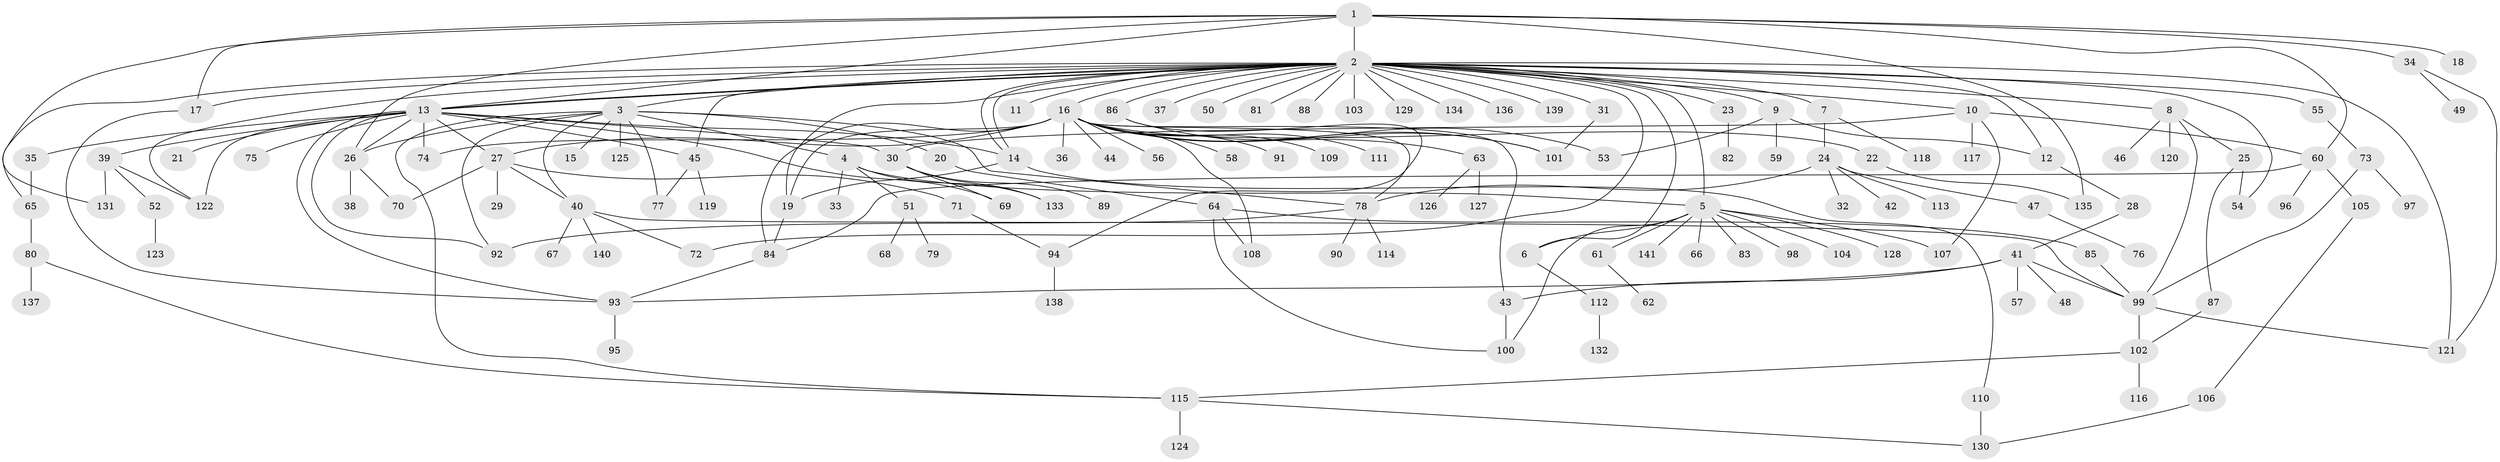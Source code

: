 // coarse degree distribution, {10: 0.014285714285714285, 27: 0.014285714285714285, 8: 0.02857142857142857, 5: 0.04285714285714286, 11: 0.02857142857142857, 3: 0.05714285714285714, 4: 0.05714285714285714, 14: 0.014285714285714285, 6: 0.02857142857142857, 19: 0.014285714285714285, 1: 0.4857142857142857, 2: 0.2, 7: 0.014285714285714285}
// Generated by graph-tools (version 1.1) at 2025/18/03/04/25 18:18:21]
// undirected, 141 vertices, 198 edges
graph export_dot {
graph [start="1"]
  node [color=gray90,style=filled];
  1;
  2;
  3;
  4;
  5;
  6;
  7;
  8;
  9;
  10;
  11;
  12;
  13;
  14;
  15;
  16;
  17;
  18;
  19;
  20;
  21;
  22;
  23;
  24;
  25;
  26;
  27;
  28;
  29;
  30;
  31;
  32;
  33;
  34;
  35;
  36;
  37;
  38;
  39;
  40;
  41;
  42;
  43;
  44;
  45;
  46;
  47;
  48;
  49;
  50;
  51;
  52;
  53;
  54;
  55;
  56;
  57;
  58;
  59;
  60;
  61;
  62;
  63;
  64;
  65;
  66;
  67;
  68;
  69;
  70;
  71;
  72;
  73;
  74;
  75;
  76;
  77;
  78;
  79;
  80;
  81;
  82;
  83;
  84;
  85;
  86;
  87;
  88;
  89;
  90;
  91;
  92;
  93;
  94;
  95;
  96;
  97;
  98;
  99;
  100;
  101;
  102;
  103;
  104;
  105;
  106;
  107;
  108;
  109;
  110;
  111;
  112;
  113;
  114;
  115;
  116;
  117;
  118;
  119;
  120;
  121;
  122;
  123;
  124;
  125;
  126;
  127;
  128;
  129;
  130;
  131;
  132;
  133;
  134;
  135;
  136;
  137;
  138;
  139;
  140;
  141;
  1 -- 2;
  1 -- 13;
  1 -- 17;
  1 -- 18;
  1 -- 26;
  1 -- 34;
  1 -- 60;
  1 -- 131;
  1 -- 135;
  2 -- 3;
  2 -- 5;
  2 -- 6;
  2 -- 7;
  2 -- 8;
  2 -- 9;
  2 -- 10;
  2 -- 11;
  2 -- 12;
  2 -- 13;
  2 -- 13;
  2 -- 14;
  2 -- 14;
  2 -- 16;
  2 -- 17;
  2 -- 19;
  2 -- 23;
  2 -- 31;
  2 -- 37;
  2 -- 45;
  2 -- 50;
  2 -- 54;
  2 -- 55;
  2 -- 65;
  2 -- 72;
  2 -- 81;
  2 -- 86;
  2 -- 88;
  2 -- 103;
  2 -- 121;
  2 -- 122;
  2 -- 129;
  2 -- 134;
  2 -- 136;
  2 -- 139;
  3 -- 4;
  3 -- 15;
  3 -- 20;
  3 -- 26;
  3 -- 40;
  3 -- 77;
  3 -- 78;
  3 -- 92;
  3 -- 115;
  3 -- 125;
  4 -- 5;
  4 -- 33;
  4 -- 51;
  4 -- 133;
  5 -- 6;
  5 -- 61;
  5 -- 66;
  5 -- 83;
  5 -- 98;
  5 -- 100;
  5 -- 104;
  5 -- 107;
  5 -- 128;
  5 -- 141;
  6 -- 112;
  7 -- 24;
  7 -- 118;
  8 -- 25;
  8 -- 46;
  8 -- 99;
  8 -- 120;
  9 -- 12;
  9 -- 53;
  9 -- 59;
  10 -- 30;
  10 -- 60;
  10 -- 107;
  10 -- 117;
  12 -- 28;
  13 -- 14;
  13 -- 21;
  13 -- 26;
  13 -- 27;
  13 -- 30;
  13 -- 35;
  13 -- 39;
  13 -- 45;
  13 -- 69;
  13 -- 74;
  13 -- 75;
  13 -- 92;
  13 -- 93;
  13 -- 122;
  14 -- 19;
  14 -- 110;
  16 -- 19;
  16 -- 22;
  16 -- 27;
  16 -- 36;
  16 -- 43;
  16 -- 44;
  16 -- 53;
  16 -- 56;
  16 -- 58;
  16 -- 63;
  16 -- 74;
  16 -- 78;
  16 -- 84;
  16 -- 91;
  16 -- 101;
  16 -- 108;
  16 -- 109;
  16 -- 111;
  17 -- 93;
  19 -- 84;
  20 -- 64;
  22 -- 135;
  23 -- 82;
  24 -- 32;
  24 -- 42;
  24 -- 47;
  24 -- 78;
  24 -- 113;
  25 -- 54;
  25 -- 87;
  26 -- 38;
  26 -- 70;
  27 -- 29;
  27 -- 40;
  27 -- 70;
  27 -- 71;
  28 -- 41;
  30 -- 69;
  30 -- 89;
  30 -- 133;
  31 -- 101;
  34 -- 49;
  34 -- 121;
  35 -- 65;
  39 -- 52;
  39 -- 122;
  39 -- 131;
  40 -- 67;
  40 -- 72;
  40 -- 99;
  40 -- 140;
  41 -- 43;
  41 -- 48;
  41 -- 57;
  41 -- 93;
  41 -- 99;
  43 -- 100;
  45 -- 77;
  45 -- 119;
  47 -- 76;
  51 -- 68;
  51 -- 79;
  52 -- 123;
  55 -- 73;
  60 -- 84;
  60 -- 96;
  60 -- 105;
  61 -- 62;
  63 -- 126;
  63 -- 127;
  64 -- 85;
  64 -- 100;
  64 -- 108;
  65 -- 80;
  71 -- 94;
  73 -- 97;
  73 -- 99;
  78 -- 90;
  78 -- 92;
  78 -- 114;
  80 -- 115;
  80 -- 137;
  84 -- 93;
  85 -- 99;
  86 -- 94;
  86 -- 101;
  87 -- 102;
  93 -- 95;
  94 -- 138;
  99 -- 102;
  99 -- 121;
  102 -- 115;
  102 -- 116;
  105 -- 106;
  106 -- 130;
  110 -- 130;
  112 -- 132;
  115 -- 124;
  115 -- 130;
}
